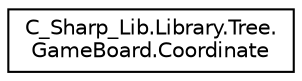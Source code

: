 digraph "Graphical Class Hierarchy"
{
 // LATEX_PDF_SIZE
  edge [fontname="Helvetica",fontsize="10",labelfontname="Helvetica",labelfontsize="10"];
  node [fontname="Helvetica",fontsize="10",shape=record];
  rankdir="LR";
  Node0 [label="C_Sharp_Lib.Library.Tree.\lGameBoard.Coordinate",height=0.2,width=0.4,color="black", fillcolor="white", style="filled",URL="$struct_c___sharp___lib_1_1_library_1_1_tree_1_1_game_board_1_1_coordinate.html",tooltip=" "];
}

